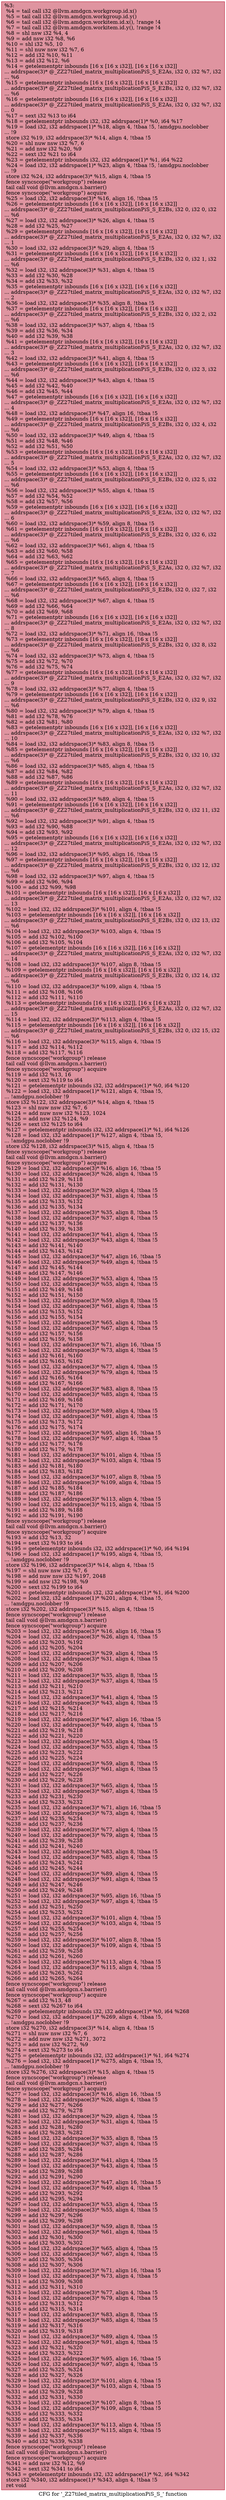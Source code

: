 digraph "CFG for '_Z27tiled_matrix_multiplicationPiS_S_' function" {
	label="CFG for '_Z27tiled_matrix_multiplicationPiS_S_' function";

	Node0x5fc6f60 [shape=record,color="#b70d28ff", style=filled, fillcolor="#b70d2870",label="{%3:\l  %4 = tail call i32 @llvm.amdgcn.workgroup.id.x()\l  %5 = tail call i32 @llvm.amdgcn.workgroup.id.y()\l  %6 = tail call i32 @llvm.amdgcn.workitem.id.x(), !range !4\l  %7 = tail call i32 @llvm.amdgcn.workitem.id.y(), !range !4\l  %8 = shl nsw i32 %4, 4\l  %9 = add nsw i32 %8, %6\l  %10 = shl i32 %5, 10\l  %11 = shl nuw nsw i32 %7, 6\l  %12 = add i32 %10, %11\l  %13 = add i32 %12, %6\l  %14 = getelementptr inbounds [16 x [16 x i32]], [16 x [16 x i32]]\l... addrspace(3)* @_ZZ27tiled_matrix_multiplicationPiS_S_E2As, i32 0, i32 %7, i32\l... %6\l  %15 = getelementptr inbounds [16 x [16 x i32]], [16 x [16 x i32]]\l... addrspace(3)* @_ZZ27tiled_matrix_multiplicationPiS_S_E2Bs, i32 0, i32 %7, i32\l... %6\l  %16 = getelementptr inbounds [16 x [16 x i32]], [16 x [16 x i32]]\l... addrspace(3)* @_ZZ27tiled_matrix_multiplicationPiS_S_E2As, i32 0, i32 %7, i32\l... 0\l  %17 = sext i32 %13 to i64\l  %18 = getelementptr inbounds i32, i32 addrspace(1)* %0, i64 %17\l  %19 = load i32, i32 addrspace(1)* %18, align 4, !tbaa !5, !amdgpu.noclobber\l... !9\l  store i32 %19, i32 addrspace(3)* %14, align 4, !tbaa !5\l  %20 = shl nuw nsw i32 %7, 6\l  %21 = add nsw i32 %20, %9\l  %22 = sext i32 %21 to i64\l  %23 = getelementptr inbounds i32, i32 addrspace(1)* %1, i64 %22\l  %24 = load i32, i32 addrspace(1)* %23, align 4, !tbaa !5, !amdgpu.noclobber\l... !9\l  store i32 %24, i32 addrspace(3)* %15, align 4, !tbaa !5\l  fence syncscope(\"workgroup\") release\l  tail call void @llvm.amdgcn.s.barrier()\l  fence syncscope(\"workgroup\") acquire\l  %25 = load i32, i32 addrspace(3)* %16, align 16, !tbaa !5\l  %26 = getelementptr inbounds [16 x [16 x i32]], [16 x [16 x i32]]\l... addrspace(3)* @_ZZ27tiled_matrix_multiplicationPiS_S_E2Bs, i32 0, i32 0, i32\l... %6\l  %27 = load i32, i32 addrspace(3)* %26, align 4, !tbaa !5\l  %28 = add i32 %25, %27\l  %29 = getelementptr inbounds [16 x [16 x i32]], [16 x [16 x i32]]\l... addrspace(3)* @_ZZ27tiled_matrix_multiplicationPiS_S_E2As, i32 0, i32 %7, i32\l... 1\l  %30 = load i32, i32 addrspace(3)* %29, align 4, !tbaa !5\l  %31 = getelementptr inbounds [16 x [16 x i32]], [16 x [16 x i32]]\l... addrspace(3)* @_ZZ27tiled_matrix_multiplicationPiS_S_E2Bs, i32 0, i32 1, i32\l... %6\l  %32 = load i32, i32 addrspace(3)* %31, align 4, !tbaa !5\l  %33 = add i32 %30, %28\l  %34 = add i32 %33, %32\l  %35 = getelementptr inbounds [16 x [16 x i32]], [16 x [16 x i32]]\l... addrspace(3)* @_ZZ27tiled_matrix_multiplicationPiS_S_E2As, i32 0, i32 %7, i32\l... 2\l  %36 = load i32, i32 addrspace(3)* %35, align 8, !tbaa !5\l  %37 = getelementptr inbounds [16 x [16 x i32]], [16 x [16 x i32]]\l... addrspace(3)* @_ZZ27tiled_matrix_multiplicationPiS_S_E2Bs, i32 0, i32 2, i32\l... %6\l  %38 = load i32, i32 addrspace(3)* %37, align 4, !tbaa !5\l  %39 = add i32 %36, %34\l  %40 = add i32 %39, %38\l  %41 = getelementptr inbounds [16 x [16 x i32]], [16 x [16 x i32]]\l... addrspace(3)* @_ZZ27tiled_matrix_multiplicationPiS_S_E2As, i32 0, i32 %7, i32\l... 3\l  %42 = load i32, i32 addrspace(3)* %41, align 4, !tbaa !5\l  %43 = getelementptr inbounds [16 x [16 x i32]], [16 x [16 x i32]]\l... addrspace(3)* @_ZZ27tiled_matrix_multiplicationPiS_S_E2Bs, i32 0, i32 3, i32\l... %6\l  %44 = load i32, i32 addrspace(3)* %43, align 4, !tbaa !5\l  %45 = add i32 %42, %40\l  %46 = add i32 %45, %44\l  %47 = getelementptr inbounds [16 x [16 x i32]], [16 x [16 x i32]]\l... addrspace(3)* @_ZZ27tiled_matrix_multiplicationPiS_S_E2As, i32 0, i32 %7, i32\l... 4\l  %48 = load i32, i32 addrspace(3)* %47, align 16, !tbaa !5\l  %49 = getelementptr inbounds [16 x [16 x i32]], [16 x [16 x i32]]\l... addrspace(3)* @_ZZ27tiled_matrix_multiplicationPiS_S_E2Bs, i32 0, i32 4, i32\l... %6\l  %50 = load i32, i32 addrspace(3)* %49, align 4, !tbaa !5\l  %51 = add i32 %48, %46\l  %52 = add i32 %51, %50\l  %53 = getelementptr inbounds [16 x [16 x i32]], [16 x [16 x i32]]\l... addrspace(3)* @_ZZ27tiled_matrix_multiplicationPiS_S_E2As, i32 0, i32 %7, i32\l... 5\l  %54 = load i32, i32 addrspace(3)* %53, align 4, !tbaa !5\l  %55 = getelementptr inbounds [16 x [16 x i32]], [16 x [16 x i32]]\l... addrspace(3)* @_ZZ27tiled_matrix_multiplicationPiS_S_E2Bs, i32 0, i32 5, i32\l... %6\l  %56 = load i32, i32 addrspace(3)* %55, align 4, !tbaa !5\l  %57 = add i32 %54, %52\l  %58 = add i32 %57, %56\l  %59 = getelementptr inbounds [16 x [16 x i32]], [16 x [16 x i32]]\l... addrspace(3)* @_ZZ27tiled_matrix_multiplicationPiS_S_E2As, i32 0, i32 %7, i32\l... 6\l  %60 = load i32, i32 addrspace(3)* %59, align 8, !tbaa !5\l  %61 = getelementptr inbounds [16 x [16 x i32]], [16 x [16 x i32]]\l... addrspace(3)* @_ZZ27tiled_matrix_multiplicationPiS_S_E2Bs, i32 0, i32 6, i32\l... %6\l  %62 = load i32, i32 addrspace(3)* %61, align 4, !tbaa !5\l  %63 = add i32 %60, %58\l  %64 = add i32 %63, %62\l  %65 = getelementptr inbounds [16 x [16 x i32]], [16 x [16 x i32]]\l... addrspace(3)* @_ZZ27tiled_matrix_multiplicationPiS_S_E2As, i32 0, i32 %7, i32\l... 7\l  %66 = load i32, i32 addrspace(3)* %65, align 4, !tbaa !5\l  %67 = getelementptr inbounds [16 x [16 x i32]], [16 x [16 x i32]]\l... addrspace(3)* @_ZZ27tiled_matrix_multiplicationPiS_S_E2Bs, i32 0, i32 7, i32\l... %6\l  %68 = load i32, i32 addrspace(3)* %67, align 4, !tbaa !5\l  %69 = add i32 %66, %64\l  %70 = add i32 %69, %68\l  %71 = getelementptr inbounds [16 x [16 x i32]], [16 x [16 x i32]]\l... addrspace(3)* @_ZZ27tiled_matrix_multiplicationPiS_S_E2As, i32 0, i32 %7, i32\l... 8\l  %72 = load i32, i32 addrspace(3)* %71, align 16, !tbaa !5\l  %73 = getelementptr inbounds [16 x [16 x i32]], [16 x [16 x i32]]\l... addrspace(3)* @_ZZ27tiled_matrix_multiplicationPiS_S_E2Bs, i32 0, i32 8, i32\l... %6\l  %74 = load i32, i32 addrspace(3)* %73, align 4, !tbaa !5\l  %75 = add i32 %72, %70\l  %76 = add i32 %75, %74\l  %77 = getelementptr inbounds [16 x [16 x i32]], [16 x [16 x i32]]\l... addrspace(3)* @_ZZ27tiled_matrix_multiplicationPiS_S_E2As, i32 0, i32 %7, i32\l... 9\l  %78 = load i32, i32 addrspace(3)* %77, align 4, !tbaa !5\l  %79 = getelementptr inbounds [16 x [16 x i32]], [16 x [16 x i32]]\l... addrspace(3)* @_ZZ27tiled_matrix_multiplicationPiS_S_E2Bs, i32 0, i32 9, i32\l... %6\l  %80 = load i32, i32 addrspace(3)* %79, align 4, !tbaa !5\l  %81 = add i32 %78, %76\l  %82 = add i32 %81, %80\l  %83 = getelementptr inbounds [16 x [16 x i32]], [16 x [16 x i32]]\l... addrspace(3)* @_ZZ27tiled_matrix_multiplicationPiS_S_E2As, i32 0, i32 %7, i32\l... 10\l  %84 = load i32, i32 addrspace(3)* %83, align 8, !tbaa !5\l  %85 = getelementptr inbounds [16 x [16 x i32]], [16 x [16 x i32]]\l... addrspace(3)* @_ZZ27tiled_matrix_multiplicationPiS_S_E2Bs, i32 0, i32 10, i32\l... %6\l  %86 = load i32, i32 addrspace(3)* %85, align 4, !tbaa !5\l  %87 = add i32 %84, %82\l  %88 = add i32 %87, %86\l  %89 = getelementptr inbounds [16 x [16 x i32]], [16 x [16 x i32]]\l... addrspace(3)* @_ZZ27tiled_matrix_multiplicationPiS_S_E2As, i32 0, i32 %7, i32\l... 11\l  %90 = load i32, i32 addrspace(3)* %89, align 4, !tbaa !5\l  %91 = getelementptr inbounds [16 x [16 x i32]], [16 x [16 x i32]]\l... addrspace(3)* @_ZZ27tiled_matrix_multiplicationPiS_S_E2Bs, i32 0, i32 11, i32\l... %6\l  %92 = load i32, i32 addrspace(3)* %91, align 4, !tbaa !5\l  %93 = add i32 %90, %88\l  %94 = add i32 %93, %92\l  %95 = getelementptr inbounds [16 x [16 x i32]], [16 x [16 x i32]]\l... addrspace(3)* @_ZZ27tiled_matrix_multiplicationPiS_S_E2As, i32 0, i32 %7, i32\l... 12\l  %96 = load i32, i32 addrspace(3)* %95, align 16, !tbaa !5\l  %97 = getelementptr inbounds [16 x [16 x i32]], [16 x [16 x i32]]\l... addrspace(3)* @_ZZ27tiled_matrix_multiplicationPiS_S_E2Bs, i32 0, i32 12, i32\l... %6\l  %98 = load i32, i32 addrspace(3)* %97, align 4, !tbaa !5\l  %99 = add i32 %96, %94\l  %100 = add i32 %99, %98\l  %101 = getelementptr inbounds [16 x [16 x i32]], [16 x [16 x i32]]\l... addrspace(3)* @_ZZ27tiled_matrix_multiplicationPiS_S_E2As, i32 0, i32 %7, i32\l... 13\l  %102 = load i32, i32 addrspace(3)* %101, align 4, !tbaa !5\l  %103 = getelementptr inbounds [16 x [16 x i32]], [16 x [16 x i32]]\l... addrspace(3)* @_ZZ27tiled_matrix_multiplicationPiS_S_E2Bs, i32 0, i32 13, i32\l... %6\l  %104 = load i32, i32 addrspace(3)* %103, align 4, !tbaa !5\l  %105 = add i32 %102, %100\l  %106 = add i32 %105, %104\l  %107 = getelementptr inbounds [16 x [16 x i32]], [16 x [16 x i32]]\l... addrspace(3)* @_ZZ27tiled_matrix_multiplicationPiS_S_E2As, i32 0, i32 %7, i32\l... 14\l  %108 = load i32, i32 addrspace(3)* %107, align 8, !tbaa !5\l  %109 = getelementptr inbounds [16 x [16 x i32]], [16 x [16 x i32]]\l... addrspace(3)* @_ZZ27tiled_matrix_multiplicationPiS_S_E2Bs, i32 0, i32 14, i32\l... %6\l  %110 = load i32, i32 addrspace(3)* %109, align 4, !tbaa !5\l  %111 = add i32 %108, %106\l  %112 = add i32 %111, %110\l  %113 = getelementptr inbounds [16 x [16 x i32]], [16 x [16 x i32]]\l... addrspace(3)* @_ZZ27tiled_matrix_multiplicationPiS_S_E2As, i32 0, i32 %7, i32\l... 15\l  %114 = load i32, i32 addrspace(3)* %113, align 4, !tbaa !5\l  %115 = getelementptr inbounds [16 x [16 x i32]], [16 x [16 x i32]]\l... addrspace(3)* @_ZZ27tiled_matrix_multiplicationPiS_S_E2Bs, i32 0, i32 15, i32\l... %6\l  %116 = load i32, i32 addrspace(3)* %115, align 4, !tbaa !5\l  %117 = add i32 %114, %112\l  %118 = add i32 %117, %116\l  fence syncscope(\"workgroup\") release\l  tail call void @llvm.amdgcn.s.barrier()\l  fence syncscope(\"workgroup\") acquire\l  %119 = add i32 %13, 16\l  %120 = sext i32 %119 to i64\l  %121 = getelementptr inbounds i32, i32 addrspace(1)* %0, i64 %120\l  %122 = load i32, i32 addrspace(1)* %121, align 4, !tbaa !5,\l... !amdgpu.noclobber !9\l  store i32 %122, i32 addrspace(3)* %14, align 4, !tbaa !5\l  %123 = shl nuw nsw i32 %7, 6\l  %124 = add nuw nsw i32 %123, 1024\l  %125 = add nsw i32 %124, %9\l  %126 = sext i32 %125 to i64\l  %127 = getelementptr inbounds i32, i32 addrspace(1)* %1, i64 %126\l  %128 = load i32, i32 addrspace(1)* %127, align 4, !tbaa !5,\l... !amdgpu.noclobber !9\l  store i32 %128, i32 addrspace(3)* %15, align 4, !tbaa !5\l  fence syncscope(\"workgroup\") release\l  tail call void @llvm.amdgcn.s.barrier()\l  fence syncscope(\"workgroup\") acquire\l  %129 = load i32, i32 addrspace(3)* %16, align 16, !tbaa !5\l  %130 = load i32, i32 addrspace(3)* %26, align 4, !tbaa !5\l  %131 = add i32 %129, %118\l  %132 = add i32 %131, %130\l  %133 = load i32, i32 addrspace(3)* %29, align 4, !tbaa !5\l  %134 = load i32, i32 addrspace(3)* %31, align 4, !tbaa !5\l  %135 = add i32 %133, %132\l  %136 = add i32 %135, %134\l  %137 = load i32, i32 addrspace(3)* %35, align 8, !tbaa !5\l  %138 = load i32, i32 addrspace(3)* %37, align 4, !tbaa !5\l  %139 = add i32 %137, %136\l  %140 = add i32 %139, %138\l  %141 = load i32, i32 addrspace(3)* %41, align 4, !tbaa !5\l  %142 = load i32, i32 addrspace(3)* %43, align 4, !tbaa !5\l  %143 = add i32 %141, %140\l  %144 = add i32 %143, %142\l  %145 = load i32, i32 addrspace(3)* %47, align 16, !tbaa !5\l  %146 = load i32, i32 addrspace(3)* %49, align 4, !tbaa !5\l  %147 = add i32 %145, %144\l  %148 = add i32 %147, %146\l  %149 = load i32, i32 addrspace(3)* %53, align 4, !tbaa !5\l  %150 = load i32, i32 addrspace(3)* %55, align 4, !tbaa !5\l  %151 = add i32 %149, %148\l  %152 = add i32 %151, %150\l  %153 = load i32, i32 addrspace(3)* %59, align 8, !tbaa !5\l  %154 = load i32, i32 addrspace(3)* %61, align 4, !tbaa !5\l  %155 = add i32 %153, %152\l  %156 = add i32 %155, %154\l  %157 = load i32, i32 addrspace(3)* %65, align 4, !tbaa !5\l  %158 = load i32, i32 addrspace(3)* %67, align 4, !tbaa !5\l  %159 = add i32 %157, %156\l  %160 = add i32 %159, %158\l  %161 = load i32, i32 addrspace(3)* %71, align 16, !tbaa !5\l  %162 = load i32, i32 addrspace(3)* %73, align 4, !tbaa !5\l  %163 = add i32 %161, %160\l  %164 = add i32 %163, %162\l  %165 = load i32, i32 addrspace(3)* %77, align 4, !tbaa !5\l  %166 = load i32, i32 addrspace(3)* %79, align 4, !tbaa !5\l  %167 = add i32 %165, %164\l  %168 = add i32 %167, %166\l  %169 = load i32, i32 addrspace(3)* %83, align 8, !tbaa !5\l  %170 = load i32, i32 addrspace(3)* %85, align 4, !tbaa !5\l  %171 = add i32 %169, %168\l  %172 = add i32 %171, %170\l  %173 = load i32, i32 addrspace(3)* %89, align 4, !tbaa !5\l  %174 = load i32, i32 addrspace(3)* %91, align 4, !tbaa !5\l  %175 = add i32 %173, %172\l  %176 = add i32 %175, %174\l  %177 = load i32, i32 addrspace(3)* %95, align 16, !tbaa !5\l  %178 = load i32, i32 addrspace(3)* %97, align 4, !tbaa !5\l  %179 = add i32 %177, %176\l  %180 = add i32 %179, %178\l  %181 = load i32, i32 addrspace(3)* %101, align 4, !tbaa !5\l  %182 = load i32, i32 addrspace(3)* %103, align 4, !tbaa !5\l  %183 = add i32 %181, %180\l  %184 = add i32 %183, %182\l  %185 = load i32, i32 addrspace(3)* %107, align 8, !tbaa !5\l  %186 = load i32, i32 addrspace(3)* %109, align 4, !tbaa !5\l  %187 = add i32 %185, %184\l  %188 = add i32 %187, %186\l  %189 = load i32, i32 addrspace(3)* %113, align 4, !tbaa !5\l  %190 = load i32, i32 addrspace(3)* %115, align 4, !tbaa !5\l  %191 = add i32 %189, %188\l  %192 = add i32 %191, %190\l  fence syncscope(\"workgroup\") release\l  tail call void @llvm.amdgcn.s.barrier()\l  fence syncscope(\"workgroup\") acquire\l  %193 = add i32 %13, 32\l  %194 = sext i32 %193 to i64\l  %195 = getelementptr inbounds i32, i32 addrspace(1)* %0, i64 %194\l  %196 = load i32, i32 addrspace(1)* %195, align 4, !tbaa !5,\l... !amdgpu.noclobber !9\l  store i32 %196, i32 addrspace(3)* %14, align 4, !tbaa !5\l  %197 = shl nuw nsw i32 %7, 6\l  %198 = add nuw nsw i32 %197, 2048\l  %199 = add nsw i32 %198, %9\l  %200 = sext i32 %199 to i64\l  %201 = getelementptr inbounds i32, i32 addrspace(1)* %1, i64 %200\l  %202 = load i32, i32 addrspace(1)* %201, align 4, !tbaa !5,\l... !amdgpu.noclobber !9\l  store i32 %202, i32 addrspace(3)* %15, align 4, !tbaa !5\l  fence syncscope(\"workgroup\") release\l  tail call void @llvm.amdgcn.s.barrier()\l  fence syncscope(\"workgroup\") acquire\l  %203 = load i32, i32 addrspace(3)* %16, align 16, !tbaa !5\l  %204 = load i32, i32 addrspace(3)* %26, align 4, !tbaa !5\l  %205 = add i32 %203, %192\l  %206 = add i32 %205, %204\l  %207 = load i32, i32 addrspace(3)* %29, align 4, !tbaa !5\l  %208 = load i32, i32 addrspace(3)* %31, align 4, !tbaa !5\l  %209 = add i32 %207, %206\l  %210 = add i32 %209, %208\l  %211 = load i32, i32 addrspace(3)* %35, align 8, !tbaa !5\l  %212 = load i32, i32 addrspace(3)* %37, align 4, !tbaa !5\l  %213 = add i32 %211, %210\l  %214 = add i32 %213, %212\l  %215 = load i32, i32 addrspace(3)* %41, align 4, !tbaa !5\l  %216 = load i32, i32 addrspace(3)* %43, align 4, !tbaa !5\l  %217 = add i32 %215, %214\l  %218 = add i32 %217, %216\l  %219 = load i32, i32 addrspace(3)* %47, align 16, !tbaa !5\l  %220 = load i32, i32 addrspace(3)* %49, align 4, !tbaa !5\l  %221 = add i32 %219, %218\l  %222 = add i32 %221, %220\l  %223 = load i32, i32 addrspace(3)* %53, align 4, !tbaa !5\l  %224 = load i32, i32 addrspace(3)* %55, align 4, !tbaa !5\l  %225 = add i32 %223, %222\l  %226 = add i32 %225, %224\l  %227 = load i32, i32 addrspace(3)* %59, align 8, !tbaa !5\l  %228 = load i32, i32 addrspace(3)* %61, align 4, !tbaa !5\l  %229 = add i32 %227, %226\l  %230 = add i32 %229, %228\l  %231 = load i32, i32 addrspace(3)* %65, align 4, !tbaa !5\l  %232 = load i32, i32 addrspace(3)* %67, align 4, !tbaa !5\l  %233 = add i32 %231, %230\l  %234 = add i32 %233, %232\l  %235 = load i32, i32 addrspace(3)* %71, align 16, !tbaa !5\l  %236 = load i32, i32 addrspace(3)* %73, align 4, !tbaa !5\l  %237 = add i32 %235, %234\l  %238 = add i32 %237, %236\l  %239 = load i32, i32 addrspace(3)* %77, align 4, !tbaa !5\l  %240 = load i32, i32 addrspace(3)* %79, align 4, !tbaa !5\l  %241 = add i32 %239, %238\l  %242 = add i32 %241, %240\l  %243 = load i32, i32 addrspace(3)* %83, align 8, !tbaa !5\l  %244 = load i32, i32 addrspace(3)* %85, align 4, !tbaa !5\l  %245 = add i32 %243, %242\l  %246 = add i32 %245, %244\l  %247 = load i32, i32 addrspace(3)* %89, align 4, !tbaa !5\l  %248 = load i32, i32 addrspace(3)* %91, align 4, !tbaa !5\l  %249 = add i32 %247, %246\l  %250 = add i32 %249, %248\l  %251 = load i32, i32 addrspace(3)* %95, align 16, !tbaa !5\l  %252 = load i32, i32 addrspace(3)* %97, align 4, !tbaa !5\l  %253 = add i32 %251, %250\l  %254 = add i32 %253, %252\l  %255 = load i32, i32 addrspace(3)* %101, align 4, !tbaa !5\l  %256 = load i32, i32 addrspace(3)* %103, align 4, !tbaa !5\l  %257 = add i32 %255, %254\l  %258 = add i32 %257, %256\l  %259 = load i32, i32 addrspace(3)* %107, align 8, !tbaa !5\l  %260 = load i32, i32 addrspace(3)* %109, align 4, !tbaa !5\l  %261 = add i32 %259, %258\l  %262 = add i32 %261, %260\l  %263 = load i32, i32 addrspace(3)* %113, align 4, !tbaa !5\l  %264 = load i32, i32 addrspace(3)* %115, align 4, !tbaa !5\l  %265 = add i32 %263, %262\l  %266 = add i32 %265, %264\l  fence syncscope(\"workgroup\") release\l  tail call void @llvm.amdgcn.s.barrier()\l  fence syncscope(\"workgroup\") acquire\l  %267 = add i32 %13, 48\l  %268 = sext i32 %267 to i64\l  %269 = getelementptr inbounds i32, i32 addrspace(1)* %0, i64 %268\l  %270 = load i32, i32 addrspace(1)* %269, align 4, !tbaa !5,\l... !amdgpu.noclobber !9\l  store i32 %270, i32 addrspace(3)* %14, align 4, !tbaa !5\l  %271 = shl nuw nsw i32 %7, 6\l  %272 = add nuw nsw i32 %271, 3072\l  %273 = add nsw i32 %272, %9\l  %274 = sext i32 %273 to i64\l  %275 = getelementptr inbounds i32, i32 addrspace(1)* %1, i64 %274\l  %276 = load i32, i32 addrspace(1)* %275, align 4, !tbaa !5,\l... !amdgpu.noclobber !9\l  store i32 %276, i32 addrspace(3)* %15, align 4, !tbaa !5\l  fence syncscope(\"workgroup\") release\l  tail call void @llvm.amdgcn.s.barrier()\l  fence syncscope(\"workgroup\") acquire\l  %277 = load i32, i32 addrspace(3)* %16, align 16, !tbaa !5\l  %278 = load i32, i32 addrspace(3)* %26, align 4, !tbaa !5\l  %279 = add i32 %277, %266\l  %280 = add i32 %279, %278\l  %281 = load i32, i32 addrspace(3)* %29, align 4, !tbaa !5\l  %282 = load i32, i32 addrspace(3)* %31, align 4, !tbaa !5\l  %283 = add i32 %281, %280\l  %284 = add i32 %283, %282\l  %285 = load i32, i32 addrspace(3)* %35, align 8, !tbaa !5\l  %286 = load i32, i32 addrspace(3)* %37, align 4, !tbaa !5\l  %287 = add i32 %285, %284\l  %288 = add i32 %287, %286\l  %289 = load i32, i32 addrspace(3)* %41, align 4, !tbaa !5\l  %290 = load i32, i32 addrspace(3)* %43, align 4, !tbaa !5\l  %291 = add i32 %289, %288\l  %292 = add i32 %291, %290\l  %293 = load i32, i32 addrspace(3)* %47, align 16, !tbaa !5\l  %294 = load i32, i32 addrspace(3)* %49, align 4, !tbaa !5\l  %295 = add i32 %293, %292\l  %296 = add i32 %295, %294\l  %297 = load i32, i32 addrspace(3)* %53, align 4, !tbaa !5\l  %298 = load i32, i32 addrspace(3)* %55, align 4, !tbaa !5\l  %299 = add i32 %297, %296\l  %300 = add i32 %299, %298\l  %301 = load i32, i32 addrspace(3)* %59, align 8, !tbaa !5\l  %302 = load i32, i32 addrspace(3)* %61, align 4, !tbaa !5\l  %303 = add i32 %301, %300\l  %304 = add i32 %303, %302\l  %305 = load i32, i32 addrspace(3)* %65, align 4, !tbaa !5\l  %306 = load i32, i32 addrspace(3)* %67, align 4, !tbaa !5\l  %307 = add i32 %305, %304\l  %308 = add i32 %307, %306\l  %309 = load i32, i32 addrspace(3)* %71, align 16, !tbaa !5\l  %310 = load i32, i32 addrspace(3)* %73, align 4, !tbaa !5\l  %311 = add i32 %309, %308\l  %312 = add i32 %311, %310\l  %313 = load i32, i32 addrspace(3)* %77, align 4, !tbaa !5\l  %314 = load i32, i32 addrspace(3)* %79, align 4, !tbaa !5\l  %315 = add i32 %313, %312\l  %316 = add i32 %315, %314\l  %317 = load i32, i32 addrspace(3)* %83, align 8, !tbaa !5\l  %318 = load i32, i32 addrspace(3)* %85, align 4, !tbaa !5\l  %319 = add i32 %317, %316\l  %320 = add i32 %319, %318\l  %321 = load i32, i32 addrspace(3)* %89, align 4, !tbaa !5\l  %322 = load i32, i32 addrspace(3)* %91, align 4, !tbaa !5\l  %323 = add i32 %321, %320\l  %324 = add i32 %323, %322\l  %325 = load i32, i32 addrspace(3)* %95, align 16, !tbaa !5\l  %326 = load i32, i32 addrspace(3)* %97, align 4, !tbaa !5\l  %327 = add i32 %325, %324\l  %328 = add i32 %327, %326\l  %329 = load i32, i32 addrspace(3)* %101, align 4, !tbaa !5\l  %330 = load i32, i32 addrspace(3)* %103, align 4, !tbaa !5\l  %331 = add i32 %329, %328\l  %332 = add i32 %331, %330\l  %333 = load i32, i32 addrspace(3)* %107, align 8, !tbaa !5\l  %334 = load i32, i32 addrspace(3)* %109, align 4, !tbaa !5\l  %335 = add i32 %333, %332\l  %336 = add i32 %335, %334\l  %337 = load i32, i32 addrspace(3)* %113, align 4, !tbaa !5\l  %338 = load i32, i32 addrspace(3)* %115, align 4, !tbaa !5\l  %339 = add i32 %337, %336\l  %340 = add i32 %339, %338\l  fence syncscope(\"workgroup\") release\l  tail call void @llvm.amdgcn.s.barrier()\l  fence syncscope(\"workgroup\") acquire\l  %341 = add nsw i32 %12, %9\l  %342 = sext i32 %341 to i64\l  %343 = getelementptr inbounds i32, i32 addrspace(1)* %2, i64 %342\l  store i32 %340, i32 addrspace(1)* %343, align 4, !tbaa !5\l  ret void\l}"];
}
